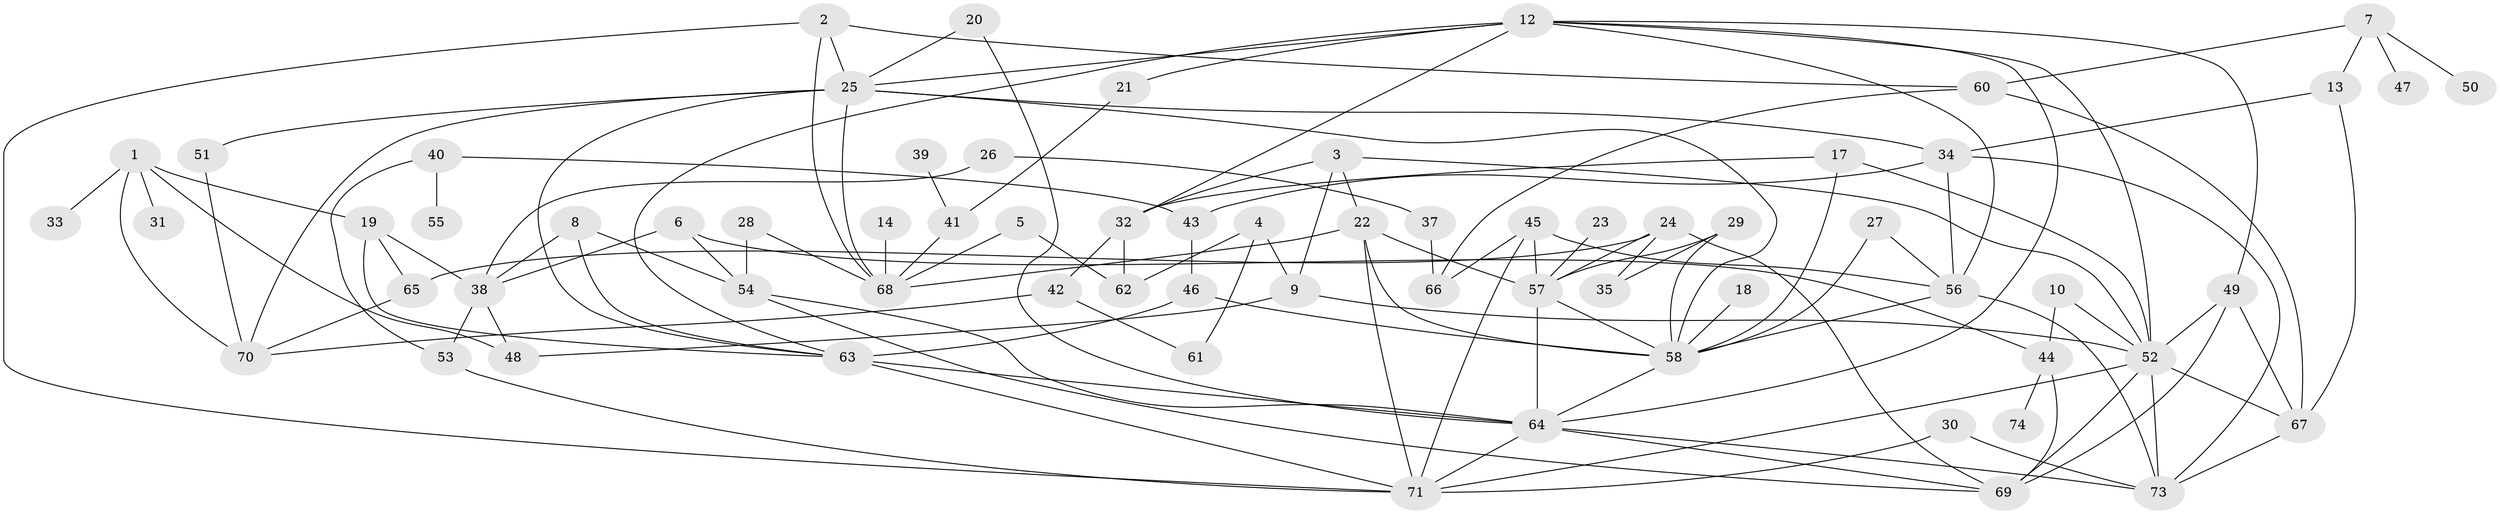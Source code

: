 // original degree distribution, {3: 0.2635135135135135, 5: 0.08108108108108109, 2: 0.25, 4: 0.16216216216216217, 1: 0.1554054054054054, 8: 0.006756756756756757, 6: 0.02027027027027027, 0: 0.04054054054054054, 7: 0.013513513513513514, 10: 0.006756756756756757}
// Generated by graph-tools (version 1.1) at 2025/00/03/09/25 03:00:45]
// undirected, 68 vertices, 128 edges
graph export_dot {
graph [start="1"]
  node [color=gray90,style=filled];
  1;
  2;
  3;
  4;
  5;
  6;
  7;
  8;
  9;
  10;
  12;
  13;
  14;
  17;
  18;
  19;
  20;
  21;
  22;
  23;
  24;
  25;
  26;
  27;
  28;
  29;
  30;
  31;
  32;
  33;
  34;
  35;
  37;
  38;
  39;
  40;
  41;
  42;
  43;
  44;
  45;
  46;
  47;
  48;
  49;
  50;
  51;
  52;
  53;
  54;
  55;
  56;
  57;
  58;
  60;
  61;
  62;
  63;
  64;
  65;
  66;
  67;
  68;
  69;
  70;
  71;
  73;
  74;
  1 -- 19 [weight=1.0];
  1 -- 31 [weight=1.0];
  1 -- 33 [weight=1.0];
  1 -- 48 [weight=1.0];
  1 -- 70 [weight=1.0];
  2 -- 25 [weight=1.0];
  2 -- 60 [weight=1.0];
  2 -- 68 [weight=1.0];
  2 -- 71 [weight=1.0];
  3 -- 9 [weight=1.0];
  3 -- 22 [weight=1.0];
  3 -- 32 [weight=1.0];
  3 -- 52 [weight=1.0];
  4 -- 9 [weight=1.0];
  4 -- 61 [weight=1.0];
  4 -- 62 [weight=1.0];
  5 -- 62 [weight=2.0];
  5 -- 68 [weight=1.0];
  6 -- 38 [weight=1.0];
  6 -- 44 [weight=1.0];
  6 -- 54 [weight=1.0];
  7 -- 13 [weight=1.0];
  7 -- 47 [weight=1.0];
  7 -- 50 [weight=1.0];
  7 -- 60 [weight=1.0];
  8 -- 38 [weight=1.0];
  8 -- 54 [weight=1.0];
  8 -- 63 [weight=1.0];
  9 -- 48 [weight=1.0];
  9 -- 52 [weight=1.0];
  10 -- 44 [weight=1.0];
  10 -- 52 [weight=1.0];
  12 -- 21 [weight=1.0];
  12 -- 25 [weight=1.0];
  12 -- 32 [weight=1.0];
  12 -- 49 [weight=1.0];
  12 -- 52 [weight=1.0];
  12 -- 56 [weight=1.0];
  12 -- 63 [weight=1.0];
  12 -- 64 [weight=1.0];
  13 -- 34 [weight=1.0];
  13 -- 67 [weight=1.0];
  14 -- 68 [weight=1.0];
  17 -- 32 [weight=1.0];
  17 -- 52 [weight=1.0];
  17 -- 58 [weight=1.0];
  18 -- 58 [weight=1.0];
  19 -- 38 [weight=1.0];
  19 -- 63 [weight=1.0];
  19 -- 65 [weight=1.0];
  20 -- 25 [weight=1.0];
  20 -- 64 [weight=1.0];
  21 -- 41 [weight=1.0];
  22 -- 57 [weight=1.0];
  22 -- 58 [weight=1.0];
  22 -- 68 [weight=1.0];
  22 -- 71 [weight=1.0];
  23 -- 57 [weight=1.0];
  24 -- 35 [weight=1.0];
  24 -- 57 [weight=1.0];
  24 -- 65 [weight=1.0];
  24 -- 69 [weight=1.0];
  25 -- 34 [weight=1.0];
  25 -- 51 [weight=1.0];
  25 -- 58 [weight=1.0];
  25 -- 63 [weight=1.0];
  25 -- 68 [weight=1.0];
  25 -- 70 [weight=1.0];
  26 -- 37 [weight=1.0];
  26 -- 38 [weight=1.0];
  27 -- 56 [weight=1.0];
  27 -- 58 [weight=1.0];
  28 -- 54 [weight=1.0];
  28 -- 68 [weight=1.0];
  29 -- 35 [weight=1.0];
  29 -- 57 [weight=1.0];
  29 -- 58 [weight=2.0];
  30 -- 71 [weight=1.0];
  30 -- 73 [weight=1.0];
  32 -- 42 [weight=1.0];
  32 -- 62 [weight=1.0];
  34 -- 43 [weight=1.0];
  34 -- 56 [weight=1.0];
  34 -- 73 [weight=1.0];
  37 -- 66 [weight=1.0];
  38 -- 48 [weight=1.0];
  38 -- 53 [weight=1.0];
  39 -- 41 [weight=1.0];
  40 -- 43 [weight=1.0];
  40 -- 53 [weight=1.0];
  40 -- 55 [weight=1.0];
  41 -- 68 [weight=1.0];
  42 -- 61 [weight=1.0];
  42 -- 70 [weight=1.0];
  43 -- 46 [weight=1.0];
  44 -- 69 [weight=1.0];
  44 -- 74 [weight=1.0];
  45 -- 56 [weight=2.0];
  45 -- 57 [weight=1.0];
  45 -- 66 [weight=1.0];
  45 -- 71 [weight=1.0];
  46 -- 58 [weight=1.0];
  46 -- 63 [weight=1.0];
  49 -- 52 [weight=1.0];
  49 -- 67 [weight=1.0];
  49 -- 69 [weight=1.0];
  51 -- 70 [weight=1.0];
  52 -- 67 [weight=1.0];
  52 -- 69 [weight=2.0];
  52 -- 71 [weight=1.0];
  52 -- 73 [weight=1.0];
  53 -- 71 [weight=1.0];
  54 -- 64 [weight=1.0];
  54 -- 69 [weight=1.0];
  56 -- 58 [weight=2.0];
  56 -- 73 [weight=1.0];
  57 -- 58 [weight=1.0];
  57 -- 64 [weight=1.0];
  58 -- 64 [weight=1.0];
  60 -- 66 [weight=1.0];
  60 -- 67 [weight=1.0];
  63 -- 64 [weight=2.0];
  63 -- 71 [weight=1.0];
  64 -- 69 [weight=2.0];
  64 -- 71 [weight=1.0];
  64 -- 73 [weight=1.0];
  65 -- 70 [weight=1.0];
  67 -- 73 [weight=1.0];
}
